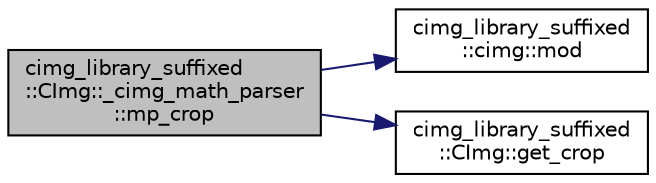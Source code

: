 digraph "cimg_library_suffixed::CImg::_cimg_math_parser::mp_crop"
{
  edge [fontname="Helvetica",fontsize="10",labelfontname="Helvetica",labelfontsize="10"];
  node [fontname="Helvetica",fontsize="10",shape=record];
  rankdir="LR";
  Node288 [label="cimg_library_suffixed\l::CImg::_cimg_math_parser\l::mp_crop",height=0.2,width=0.4,color="black", fillcolor="grey75", style="filled", fontcolor="black"];
  Node288 -> Node289 [color="midnightblue",fontsize="10",style="solid",fontname="Helvetica"];
  Node289 [label="cimg_library_suffixed\l::cimg::mod",height=0.2,width=0.4,color="black", fillcolor="white", style="filled",URL="$namespacecimg__library__suffixed_1_1cimg.html#afcc02428c9b7d9100e1674369d25cc40",tooltip="Return the modulo of a value. "];
  Node288 -> Node290 [color="midnightblue",fontsize="10",style="solid",fontname="Helvetica"];
  Node290 [label="cimg_library_suffixed\l::CImg::get_crop",height=0.2,width=0.4,color="black", fillcolor="white", style="filled",URL="$structcimg__library__suffixed_1_1_c_img.html#a611297a981e43c03a771fbc5d948f85a",tooltip="Crop image region . "];
}
